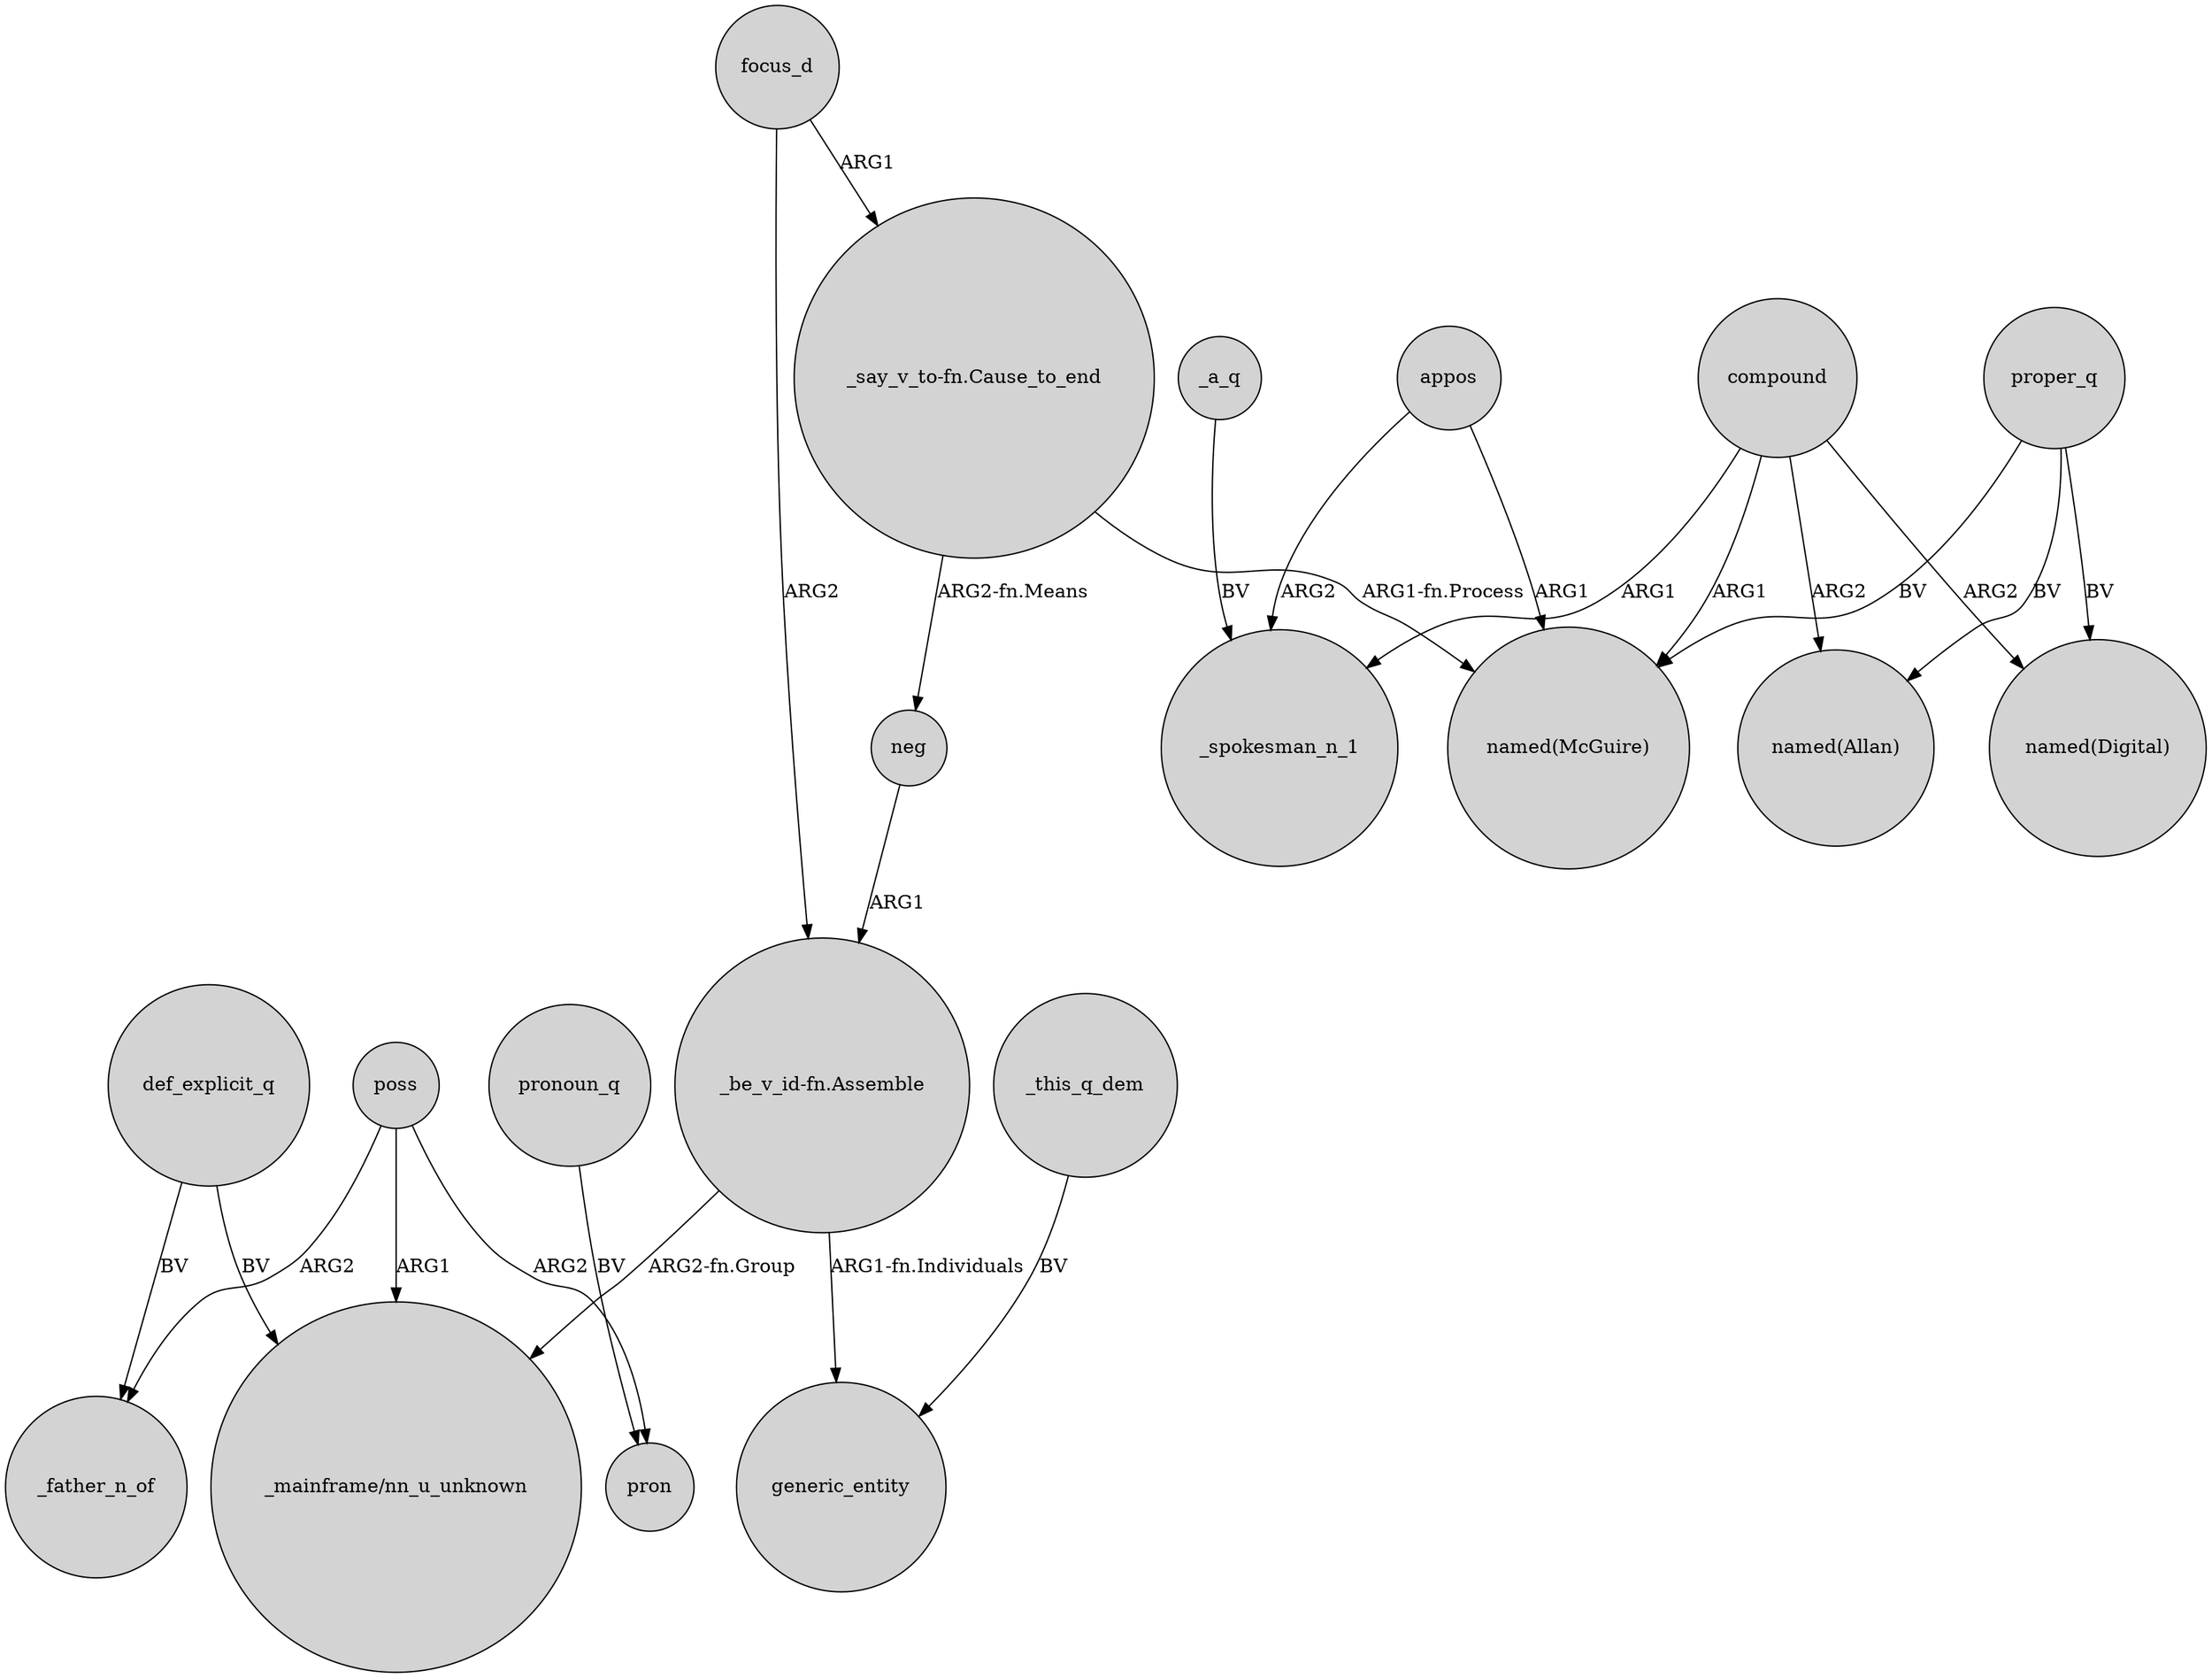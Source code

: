 digraph {
	node [shape=circle style=filled]
	def_explicit_q -> _father_n_of [label=BV]
	compound -> _spokesman_n_1 [label=ARG1]
	focus_d -> "_say_v_to-fn.Cause_to_end" [label=ARG1]
	appos -> "named(McGuire)" [label=ARG1]
	"_say_v_to-fn.Cause_to_end" -> "named(McGuire)" [label="ARG1-fn.Process"]
	compound -> "named(Allan)" [label=ARG2]
	compound -> "named(McGuire)" [label=ARG1]
	proper_q -> "named(Digital)" [label=BV]
	"_say_v_to-fn.Cause_to_end" -> neg [label="ARG2-fn.Means"]
	pronoun_q -> pron [label=BV]
	poss -> pron [label=ARG2]
	_this_q_dem -> generic_entity [label=BV]
	focus_d -> "_be_v_id-fn.Assemble" [label=ARG2]
	neg -> "_be_v_id-fn.Assemble" [label=ARG1]
	"_be_v_id-fn.Assemble" -> "_mainframe/nn_u_unknown" [label="ARG2-fn.Group"]
	proper_q -> "named(Allan)" [label=BV]
	proper_q -> "named(McGuire)" [label=BV]
	poss -> _father_n_of [label=ARG2]
	poss -> "_mainframe/nn_u_unknown" [label=ARG1]
	appos -> _spokesman_n_1 [label=ARG2]
	"_be_v_id-fn.Assemble" -> generic_entity [label="ARG1-fn.Individuals"]
	compound -> "named(Digital)" [label=ARG2]
	def_explicit_q -> "_mainframe/nn_u_unknown" [label=BV]
	_a_q -> _spokesman_n_1 [label=BV]
}
